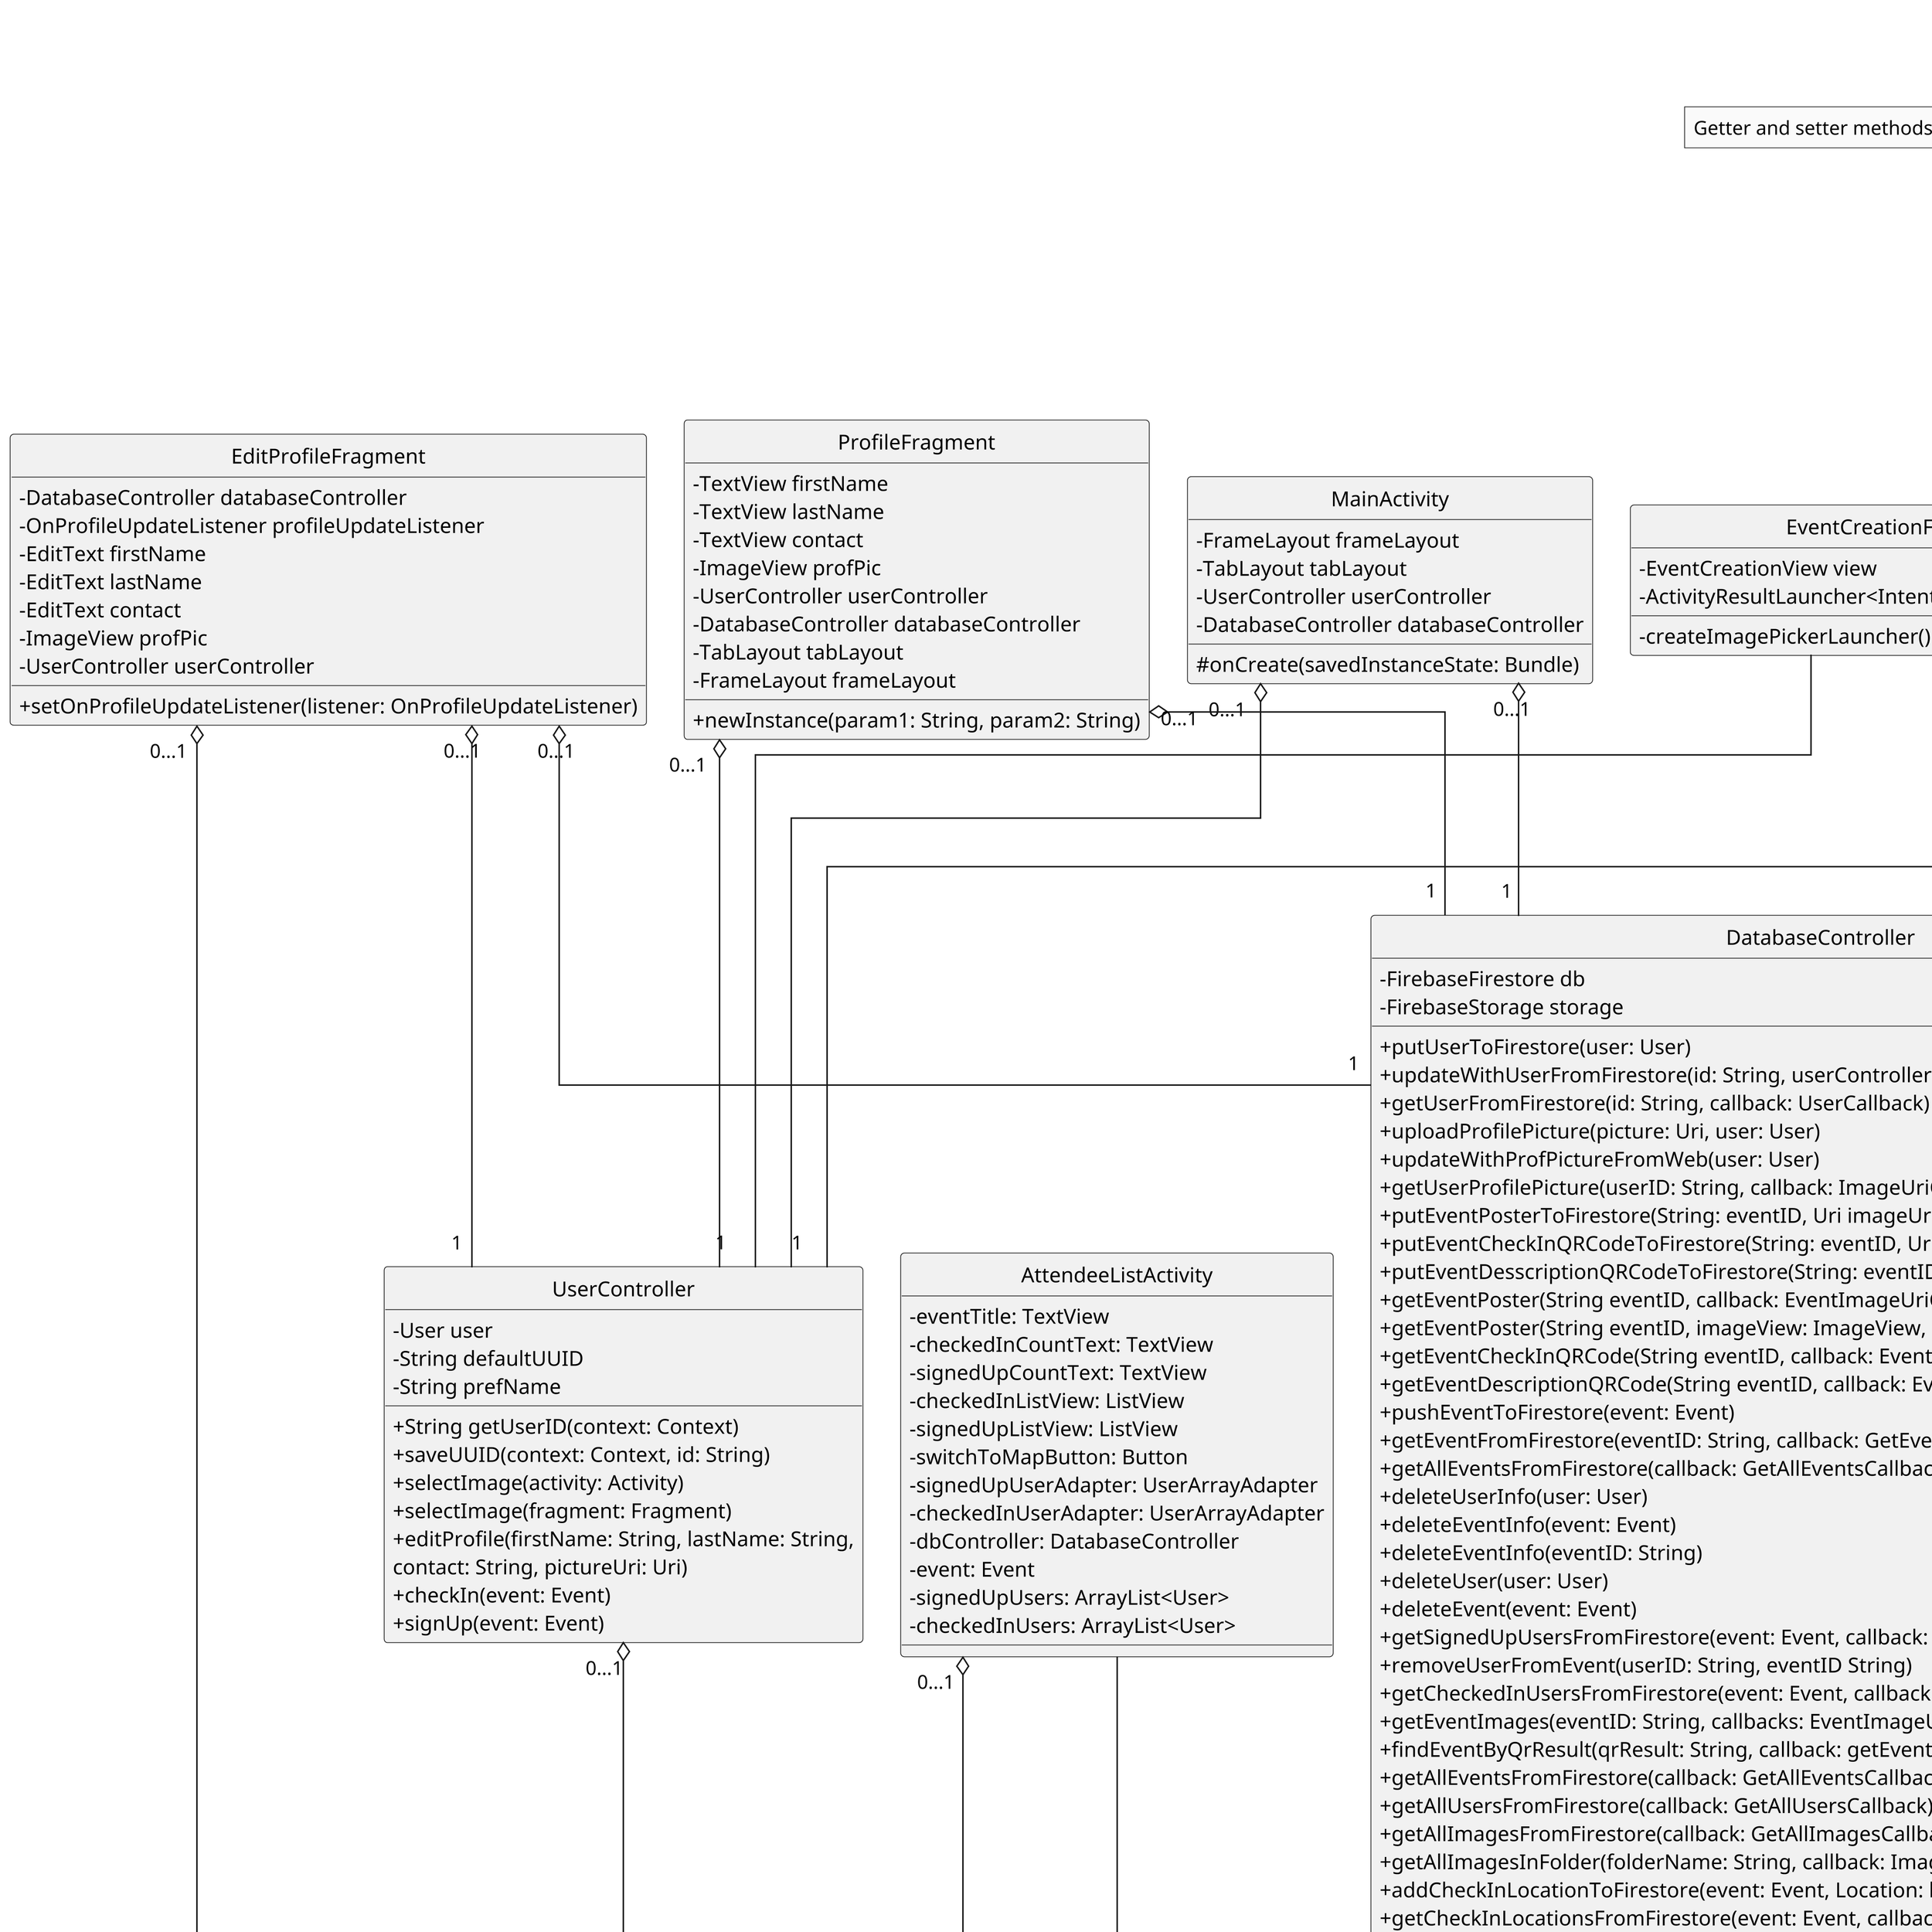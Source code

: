 @startuml
'https://plantuml.com/class-diagram

note as N1 
    Getter and setter methods as well as inherited methods are not shown for brevity.
end note

class AttendeeListActivity {
    -eventTitle: TextView
    -checkedInCountText: TextView
    -signedUpCountText: TextView
    -checkedInListView: ListView
    -signedUpListView: ListView
    -switchToMapButton: Button
    -signedUpUserAdapter: UserArrayAdapter
    -checkedInUserAdapter: UserArrayAdapter
    -dbController: DatabaseController
    -event: Event
    -signedUpUsers: ArrayList<User>
    -checkedInUsers: ArrayList<User>
}
AttendeeListActivity "0...1" o-- "0..*" User
AttendeeListActivity -- UserArrayAdapter

'Done
class CaptureAct {
    -String SCAN_RESULT
}

'Done
class CheckInConfirmationDialog {
    -View rootView
    -ImageView imageView
    +showEvent(event: Event)
}

'Done
class CheckInFragment {
    -DatabaseController databaseController
    -CheckInConfirmationDialog checkInConfirmationDialog
    -Event event
    -ActivityResultLauncher<ScanOptions> scanLauncher
    -processResult(ScanIntentResult: result)
    -showCheckInConfirmation()
}
CheckInFragment "1" *-- "0...1" CheckInConfirmationDialog
CheckInFragment "1" o-- "1" DatabaseController
CheckInFragment "1" o-- "1" Event
CheckInFragment "1" *-- "0...1" CaptureAct
CheckInFragment -- CheckInView

'Done
class CheckInView {
    -ScanButtonListener listener
    +setListener(listener: ScanButtonListener)
    +getRootView(): View
    +onButtonClick()
}

'Done
class DatabaseController {
    -FirebaseFirestore db
    -FirebaseStorage storage
    +putUserToFirestore(user: User)
    +updateWithUserFromFirestore(id: String, userController: UserController)
    +getUserFromFirestore(id: String, callback: UserCallback)
    +uploadProfilePicture(picture: Uri, user: User)
    +updateWithProfPictureFromWeb(user: User)
    +getUserProfilePicture(userID: String, callback: ImageUriCallback)
    +putEventPosterToFirestore(String: eventID, Uri imageUri)
    +putEventCheckInQRCodeToFirestore(String: eventID, Uri imageUri)
    +putEventDesscriptionQRCodeToFirestore(String: eventID, Uri imageUri)
    +getEventPoster(String eventID, callback: EventImageUriCallbacks)
    +getEventPoster(String eventID, imageView: ImageView, callback: EventImageUriCallbacks)
    +getEventCheckInQRCode(String eventID, callback: EventImageUriCallbacks)
    +getEventDescriptionQRCode(String eventID, callback: EventImageUriCallbacks)
    +pushEventToFirestore(event: Event)
    +getEventFromFirestore(eventID: String, callback: GetEventCallback)
    +getAllEventsFromFirestore(callback: GetAllEventsCallback)
    +deleteUserInfo(user: User)
    +deleteEventInfo(event: Event)
    +deleteEventInfo(eventID: String)
    +deleteUser(user: User)
    +deleteEvent(event: Event)
    +getSignedUpUsersFromFirestore(event: Event, callback: GetSignedUpUsersCallback)
    +removeUserFromEvent(userID: String, eventID String)
    +getCheckedInUsersFromFirestore(event: Event, callback: GetCheckedInuUsersCallback)
    +getEventImages(eventID: String, callbacks: EventImageUriCallback)
    +findEventByQrResult(qrResult: String, callback: getEventCallback)
    +getAllEventsFromFirestore(callback: GetAllEventsCallback)
    +getAllUsersFromFirestore(callback: GetAllUsersCallback)
    +getAllImagesFromFirestore(callback: GetAllImagesCallback)
    +getAllImagesInFolder(folderName: String, callback: ImageUriCallback)
    +addCheckInLocationToFirestore(event: Event, Location: location)
    +getCheckInLocationsFromFirestore(event: Event, callback: GetCheckInLocationCallback)
    +addSignedUpUser(event: Event, user: User)
    +addEventToUser(user: User, event: Event)
}

'Done
class EditProfileFragment {
    -DatabaseController databaseController
    -OnProfileUpdateListener profileUpdateListener
    -EditText firstName
    -EditText lastName
    -EditText contact
    -ImageView profPic
    -UserController userController
    +setOnProfileUpdateListener(listener: OnProfileUpdateListener)
}
EditProfileFragment "0...1" o-- "1" DatabaseController
EditProfileFragment "0...1" o-- "1" UserController
EditProfileFragment "0...1" o-- "1" User

'Done
class Event {
    -String uuid
    -String name
    -int capacity
    -Collection<String> signedUpUsers
    -Collection<String> checkedInUsers
    -Uri posterUri
    -Uri checkInQrCodeUri
    -Uri descriptionQRCodeUri
    -Object location
    -Date date
    -String creatorUUID
    -String description
    +isCapped(): boolean
    +isFull(): boolean
    +addCheckedInUser(uuid: String)
    +addSignedUpUser(uuid: String)
    +isUserCheckedIn(uuid: String): boolean
    +isUserSignedUp(uuid: String): boolean
}

'Done
class EventArrayAdapter {
    -ArrayList<Event> events
    -Context context
}
EventArrayAdapter "0...1" o-- "0...*" Event

'Done
class EventController {
  -Event event
  +checkInUser(uuid: String)
  +signUpUser(uuid: String)
}
EventController "0...*" o-- "1" Event

'Done
class EventCreationFragment {
    -EventCreationView view
    -ActivityResultLauncher<Intent> imagePickerLauncher
    -createImagePickerLauncher()
}
EventCreationFragment -- DatabaseController
EventCreationFragment -- UserController
EventCreationFragment "1" *-- "1" EventCreationView

class EventCreationView {
    -EditText eventEditText
    -EditText eventDescription
    -Button imageButton
    -Button confirmButton
    -ImageView captureImage
    -View rootView
    -Uri posterUri
    +setImageButtonListener(listener: ImageButtonListener)
    +setConfirmButtonListener(listener: ConfirmButtonListener)
    +getEventName(): String
    +getEventDescription(): String
}

class EventDetailsFragment {
    -TextView eventDescription
    -TextView announcement
    -ImageView eventPoster
    -Button backButton
    +newInstance(Event event)
}
EventDetailsFragment -- QRCodeFragment

'Done
class HomeFragment {
    -DatabaseController dbController
    -ArrayList<Event> events
    -ListView eventsList
    -EventArrayAdapter eventsArrayAdapter
    -EventDetailsFragment frag
    +newInstance(param1: String, param2: String)
}
HomeFragment "0...1" *-- "1" EventArrayAdapter
HomeFragment "0...1" o-- "1" DatabaseController
HomeFragment "0...1" o-- "1" EventDetailsFragment

'Done
class MainActivity {
    -FrameLayout frameLayout
    -TabLayout tabLayout
    -UserController userController
    -DatabaseController databaseController
    #onCreate(savedInstanceState: Bundle)
}
MainActivity "0...1" o-- "1" DatabaseController
MainActivity "0...1" o-- "1" UserController

class Organizer {
    -String id
    -String phoneNumber
    -String name
    -List<Event> eventsOrganized
    -boolean geolocationEnabled
    +createEvent(eventDetails: Event)
    +uploadEventPoster(event: Event, poster: String)
    +generateQRCode(eventName: String): Bitmap
    +generateUniqueQRCode(eventName: String): Bitmap
    +enableGeolocationVerification()
    +disableGeolocationVerification()
}
Organizer "0...1" o-- "0...*" Event

'Done
class ProfileFragment {
    -TextView firstName
    -TextView lastName
    -TextView contact
    -ImageView profPic
    -UserController userController
    -DatabaseController databaseController
    -TabLayout tabLayout
    -FrameLayout frameLayout
    +newInstance(param1: String, param2: String)
}
ProfileFragment "0...1" o-- "1" DatabaseController
ProfileFragment "0...1" o-- "1" UserController

class QRCodeFragment {
    -String ARG_QR_CODE_BITMAP
    -ImageView qrCodeImageView
}

'Done
class User {
    -String profilePicPath
    -String id
    -String firstName
    -String lastName
    -String contact
    -ArrayList<String> attendingEvents
    -ArrayList<String> hostingEvents
    -Uri picture
    -String imgUrl
}

class UserArrayAdapter {
    -List<User> users
    -Context context
}

'Done
class UserController {
    -User user
    -String defaultUUID
    -String prefName
    +String getUserID(context: Context)
    +saveUUID(context: Context, id: String)
    +selectImage(activity: Activity)
    +selectImage(fragment: Fragment)
    +editProfile(firstName: String, lastName: String,
    contact: String, pictureUri: Uri)
    +checkIn(event: Event)
    +signUp(event: Event)
}
UserController "0...1" o-- "1" User
EventController -- UserController

skinparam nodesep 25
skinparam ranksep 100
skinparam dpi 300
skinparam monochrome true
skinparam linetype ortho
skinparam classAttributeIconSize 0
skinparam style strictuml
hide circle
@enduml

